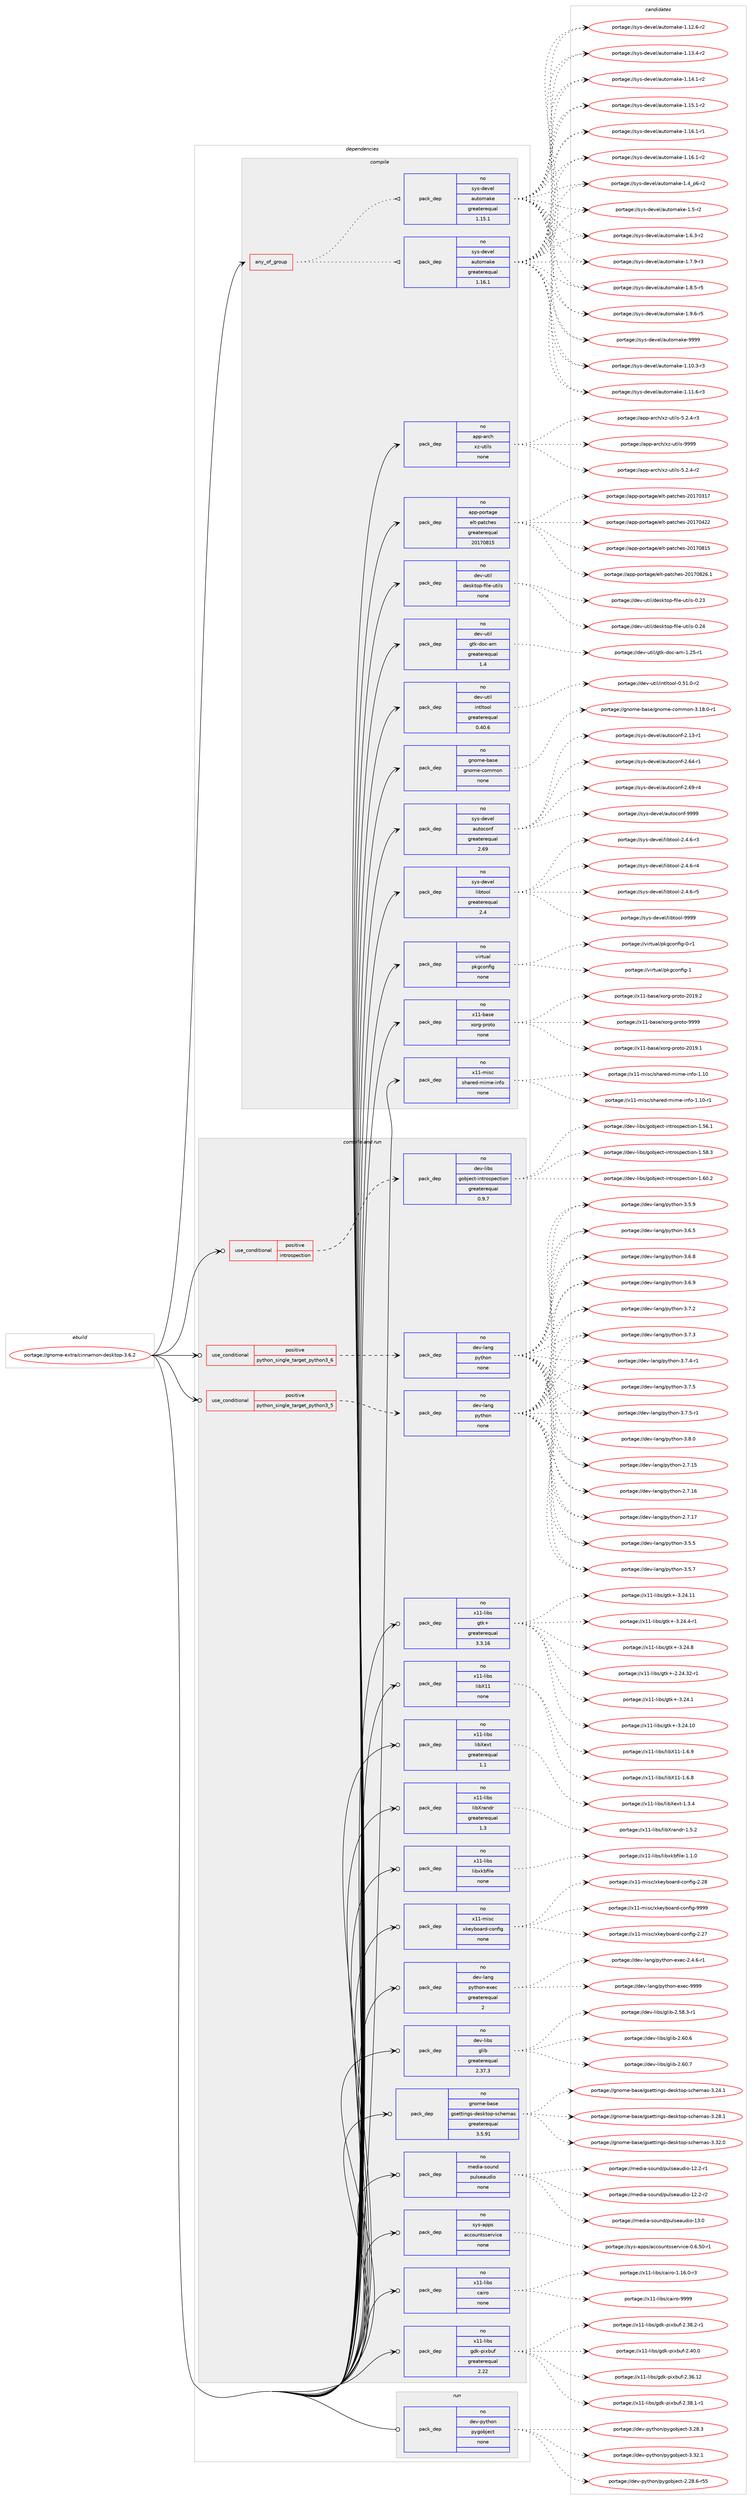 digraph prolog {

# *************
# Graph options
# *************

newrank=true;
concentrate=true;
compound=true;
graph [rankdir=LR,fontname=Helvetica,fontsize=10,ranksep=1.5];#, ranksep=2.5, nodesep=0.2];
edge  [arrowhead=vee];
node  [fontname=Helvetica,fontsize=10];

# **********
# The ebuild
# **********

subgraph cluster_leftcol {
color=gray;
rank=same;
label=<<i>ebuild</i>>;
id [label="portage://gnome-extra/cinnamon-desktop-3.6.2", color=red, width=4, href="../gnome-extra/cinnamon-desktop-3.6.2.svg"];
}

# ****************
# The dependencies
# ****************

subgraph cluster_midcol {
color=gray;
label=<<i>dependencies</i>>;
subgraph cluster_compile {
fillcolor="#eeeeee";
style=filled;
label=<<i>compile</i>>;
subgraph any4009 {
dependency280722 [label=<<TABLE BORDER="0" CELLBORDER="1" CELLSPACING="0" CELLPADDING="4"><TR><TD CELLPADDING="10">any_of_group</TD></TR></TABLE>>, shape=none, color=red];subgraph pack202200 {
dependency280723 [label=<<TABLE BORDER="0" CELLBORDER="1" CELLSPACING="0" CELLPADDING="4" WIDTH="220"><TR><TD ROWSPAN="6" CELLPADDING="30">pack_dep</TD></TR><TR><TD WIDTH="110">no</TD></TR><TR><TD>sys-devel</TD></TR><TR><TD>automake</TD></TR><TR><TD>greaterequal</TD></TR><TR><TD>1.16.1</TD></TR></TABLE>>, shape=none, color=blue];
}
dependency280722:e -> dependency280723:w [weight=20,style="dotted",arrowhead="oinv"];
subgraph pack202201 {
dependency280724 [label=<<TABLE BORDER="0" CELLBORDER="1" CELLSPACING="0" CELLPADDING="4" WIDTH="220"><TR><TD ROWSPAN="6" CELLPADDING="30">pack_dep</TD></TR><TR><TD WIDTH="110">no</TD></TR><TR><TD>sys-devel</TD></TR><TR><TD>automake</TD></TR><TR><TD>greaterequal</TD></TR><TR><TD>1.15.1</TD></TR></TABLE>>, shape=none, color=blue];
}
dependency280722:e -> dependency280724:w [weight=20,style="dotted",arrowhead="oinv"];
}
id:e -> dependency280722:w [weight=20,style="solid",arrowhead="vee"];
subgraph pack202202 {
dependency280725 [label=<<TABLE BORDER="0" CELLBORDER="1" CELLSPACING="0" CELLPADDING="4" WIDTH="220"><TR><TD ROWSPAN="6" CELLPADDING="30">pack_dep</TD></TR><TR><TD WIDTH="110">no</TD></TR><TR><TD>app-arch</TD></TR><TR><TD>xz-utils</TD></TR><TR><TD>none</TD></TR><TR><TD></TD></TR></TABLE>>, shape=none, color=blue];
}
id:e -> dependency280725:w [weight=20,style="solid",arrowhead="vee"];
subgraph pack202203 {
dependency280726 [label=<<TABLE BORDER="0" CELLBORDER="1" CELLSPACING="0" CELLPADDING="4" WIDTH="220"><TR><TD ROWSPAN="6" CELLPADDING="30">pack_dep</TD></TR><TR><TD WIDTH="110">no</TD></TR><TR><TD>app-portage</TD></TR><TR><TD>elt-patches</TD></TR><TR><TD>greaterequal</TD></TR><TR><TD>20170815</TD></TR></TABLE>>, shape=none, color=blue];
}
id:e -> dependency280726:w [weight=20,style="solid",arrowhead="vee"];
subgraph pack202204 {
dependency280727 [label=<<TABLE BORDER="0" CELLBORDER="1" CELLSPACING="0" CELLPADDING="4" WIDTH="220"><TR><TD ROWSPAN="6" CELLPADDING="30">pack_dep</TD></TR><TR><TD WIDTH="110">no</TD></TR><TR><TD>dev-util</TD></TR><TR><TD>desktop-file-utils</TD></TR><TR><TD>none</TD></TR><TR><TD></TD></TR></TABLE>>, shape=none, color=blue];
}
id:e -> dependency280727:w [weight=20,style="solid",arrowhead="vee"];
subgraph pack202205 {
dependency280728 [label=<<TABLE BORDER="0" CELLBORDER="1" CELLSPACING="0" CELLPADDING="4" WIDTH="220"><TR><TD ROWSPAN="6" CELLPADDING="30">pack_dep</TD></TR><TR><TD WIDTH="110">no</TD></TR><TR><TD>dev-util</TD></TR><TR><TD>gtk-doc-am</TD></TR><TR><TD>greaterequal</TD></TR><TR><TD>1.4</TD></TR></TABLE>>, shape=none, color=blue];
}
id:e -> dependency280728:w [weight=20,style="solid",arrowhead="vee"];
subgraph pack202206 {
dependency280729 [label=<<TABLE BORDER="0" CELLBORDER="1" CELLSPACING="0" CELLPADDING="4" WIDTH="220"><TR><TD ROWSPAN="6" CELLPADDING="30">pack_dep</TD></TR><TR><TD WIDTH="110">no</TD></TR><TR><TD>dev-util</TD></TR><TR><TD>intltool</TD></TR><TR><TD>greaterequal</TD></TR><TR><TD>0.40.6</TD></TR></TABLE>>, shape=none, color=blue];
}
id:e -> dependency280729:w [weight=20,style="solid",arrowhead="vee"];
subgraph pack202207 {
dependency280730 [label=<<TABLE BORDER="0" CELLBORDER="1" CELLSPACING="0" CELLPADDING="4" WIDTH="220"><TR><TD ROWSPAN="6" CELLPADDING="30">pack_dep</TD></TR><TR><TD WIDTH="110">no</TD></TR><TR><TD>gnome-base</TD></TR><TR><TD>gnome-common</TD></TR><TR><TD>none</TD></TR><TR><TD></TD></TR></TABLE>>, shape=none, color=blue];
}
id:e -> dependency280730:w [weight=20,style="solid",arrowhead="vee"];
subgraph pack202208 {
dependency280731 [label=<<TABLE BORDER="0" CELLBORDER="1" CELLSPACING="0" CELLPADDING="4" WIDTH="220"><TR><TD ROWSPAN="6" CELLPADDING="30">pack_dep</TD></TR><TR><TD WIDTH="110">no</TD></TR><TR><TD>sys-devel</TD></TR><TR><TD>autoconf</TD></TR><TR><TD>greaterequal</TD></TR><TR><TD>2.69</TD></TR></TABLE>>, shape=none, color=blue];
}
id:e -> dependency280731:w [weight=20,style="solid",arrowhead="vee"];
subgraph pack202209 {
dependency280732 [label=<<TABLE BORDER="0" CELLBORDER="1" CELLSPACING="0" CELLPADDING="4" WIDTH="220"><TR><TD ROWSPAN="6" CELLPADDING="30">pack_dep</TD></TR><TR><TD WIDTH="110">no</TD></TR><TR><TD>sys-devel</TD></TR><TR><TD>libtool</TD></TR><TR><TD>greaterequal</TD></TR><TR><TD>2.4</TD></TR></TABLE>>, shape=none, color=blue];
}
id:e -> dependency280732:w [weight=20,style="solid",arrowhead="vee"];
subgraph pack202210 {
dependency280733 [label=<<TABLE BORDER="0" CELLBORDER="1" CELLSPACING="0" CELLPADDING="4" WIDTH="220"><TR><TD ROWSPAN="6" CELLPADDING="30">pack_dep</TD></TR><TR><TD WIDTH="110">no</TD></TR><TR><TD>virtual</TD></TR><TR><TD>pkgconfig</TD></TR><TR><TD>none</TD></TR><TR><TD></TD></TR></TABLE>>, shape=none, color=blue];
}
id:e -> dependency280733:w [weight=20,style="solid",arrowhead="vee"];
subgraph pack202211 {
dependency280734 [label=<<TABLE BORDER="0" CELLBORDER="1" CELLSPACING="0" CELLPADDING="4" WIDTH="220"><TR><TD ROWSPAN="6" CELLPADDING="30">pack_dep</TD></TR><TR><TD WIDTH="110">no</TD></TR><TR><TD>x11-base</TD></TR><TR><TD>xorg-proto</TD></TR><TR><TD>none</TD></TR><TR><TD></TD></TR></TABLE>>, shape=none, color=blue];
}
id:e -> dependency280734:w [weight=20,style="solid",arrowhead="vee"];
subgraph pack202212 {
dependency280735 [label=<<TABLE BORDER="0" CELLBORDER="1" CELLSPACING="0" CELLPADDING="4" WIDTH="220"><TR><TD ROWSPAN="6" CELLPADDING="30">pack_dep</TD></TR><TR><TD WIDTH="110">no</TD></TR><TR><TD>x11-misc</TD></TR><TR><TD>shared-mime-info</TD></TR><TR><TD>none</TD></TR><TR><TD></TD></TR></TABLE>>, shape=none, color=blue];
}
id:e -> dependency280735:w [weight=20,style="solid",arrowhead="vee"];
}
subgraph cluster_compileandrun {
fillcolor="#eeeeee";
style=filled;
label=<<i>compile and run</i>>;
subgraph cond74419 {
dependency280736 [label=<<TABLE BORDER="0" CELLBORDER="1" CELLSPACING="0" CELLPADDING="4"><TR><TD ROWSPAN="3" CELLPADDING="10">use_conditional</TD></TR><TR><TD>positive</TD></TR><TR><TD>introspection</TD></TR></TABLE>>, shape=none, color=red];
subgraph pack202213 {
dependency280737 [label=<<TABLE BORDER="0" CELLBORDER="1" CELLSPACING="0" CELLPADDING="4" WIDTH="220"><TR><TD ROWSPAN="6" CELLPADDING="30">pack_dep</TD></TR><TR><TD WIDTH="110">no</TD></TR><TR><TD>dev-libs</TD></TR><TR><TD>gobject-introspection</TD></TR><TR><TD>greaterequal</TD></TR><TR><TD>0.9.7</TD></TR></TABLE>>, shape=none, color=blue];
}
dependency280736:e -> dependency280737:w [weight=20,style="dashed",arrowhead="vee"];
}
id:e -> dependency280736:w [weight=20,style="solid",arrowhead="odotvee"];
subgraph cond74420 {
dependency280738 [label=<<TABLE BORDER="0" CELLBORDER="1" CELLSPACING="0" CELLPADDING="4"><TR><TD ROWSPAN="3" CELLPADDING="10">use_conditional</TD></TR><TR><TD>positive</TD></TR><TR><TD>python_single_target_python3_5</TD></TR></TABLE>>, shape=none, color=red];
subgraph pack202214 {
dependency280739 [label=<<TABLE BORDER="0" CELLBORDER="1" CELLSPACING="0" CELLPADDING="4" WIDTH="220"><TR><TD ROWSPAN="6" CELLPADDING="30">pack_dep</TD></TR><TR><TD WIDTH="110">no</TD></TR><TR><TD>dev-lang</TD></TR><TR><TD>python</TD></TR><TR><TD>none</TD></TR><TR><TD></TD></TR></TABLE>>, shape=none, color=blue];
}
dependency280738:e -> dependency280739:w [weight=20,style="dashed",arrowhead="vee"];
}
id:e -> dependency280738:w [weight=20,style="solid",arrowhead="odotvee"];
subgraph cond74421 {
dependency280740 [label=<<TABLE BORDER="0" CELLBORDER="1" CELLSPACING="0" CELLPADDING="4"><TR><TD ROWSPAN="3" CELLPADDING="10">use_conditional</TD></TR><TR><TD>positive</TD></TR><TR><TD>python_single_target_python3_6</TD></TR></TABLE>>, shape=none, color=red];
subgraph pack202215 {
dependency280741 [label=<<TABLE BORDER="0" CELLBORDER="1" CELLSPACING="0" CELLPADDING="4" WIDTH="220"><TR><TD ROWSPAN="6" CELLPADDING="30">pack_dep</TD></TR><TR><TD WIDTH="110">no</TD></TR><TR><TD>dev-lang</TD></TR><TR><TD>python</TD></TR><TR><TD>none</TD></TR><TR><TD></TD></TR></TABLE>>, shape=none, color=blue];
}
dependency280740:e -> dependency280741:w [weight=20,style="dashed",arrowhead="vee"];
}
id:e -> dependency280740:w [weight=20,style="solid",arrowhead="odotvee"];
subgraph pack202216 {
dependency280742 [label=<<TABLE BORDER="0" CELLBORDER="1" CELLSPACING="0" CELLPADDING="4" WIDTH="220"><TR><TD ROWSPAN="6" CELLPADDING="30">pack_dep</TD></TR><TR><TD WIDTH="110">no</TD></TR><TR><TD>dev-lang</TD></TR><TR><TD>python-exec</TD></TR><TR><TD>greaterequal</TD></TR><TR><TD>2</TD></TR></TABLE>>, shape=none, color=blue];
}
id:e -> dependency280742:w [weight=20,style="solid",arrowhead="odotvee"];
subgraph pack202217 {
dependency280743 [label=<<TABLE BORDER="0" CELLBORDER="1" CELLSPACING="0" CELLPADDING="4" WIDTH="220"><TR><TD ROWSPAN="6" CELLPADDING="30">pack_dep</TD></TR><TR><TD WIDTH="110">no</TD></TR><TR><TD>dev-libs</TD></TR><TR><TD>glib</TD></TR><TR><TD>greaterequal</TD></TR><TR><TD>2.37.3</TD></TR></TABLE>>, shape=none, color=blue];
}
id:e -> dependency280743:w [weight=20,style="solid",arrowhead="odotvee"];
subgraph pack202218 {
dependency280744 [label=<<TABLE BORDER="0" CELLBORDER="1" CELLSPACING="0" CELLPADDING="4" WIDTH="220"><TR><TD ROWSPAN="6" CELLPADDING="30">pack_dep</TD></TR><TR><TD WIDTH="110">no</TD></TR><TR><TD>gnome-base</TD></TR><TR><TD>gsettings-desktop-schemas</TD></TR><TR><TD>greaterequal</TD></TR><TR><TD>3.5.91</TD></TR></TABLE>>, shape=none, color=blue];
}
id:e -> dependency280744:w [weight=20,style="solid",arrowhead="odotvee"];
subgraph pack202219 {
dependency280745 [label=<<TABLE BORDER="0" CELLBORDER="1" CELLSPACING="0" CELLPADDING="4" WIDTH="220"><TR><TD ROWSPAN="6" CELLPADDING="30">pack_dep</TD></TR><TR><TD WIDTH="110">no</TD></TR><TR><TD>media-sound</TD></TR><TR><TD>pulseaudio</TD></TR><TR><TD>none</TD></TR><TR><TD></TD></TR></TABLE>>, shape=none, color=blue];
}
id:e -> dependency280745:w [weight=20,style="solid",arrowhead="odotvee"];
subgraph pack202220 {
dependency280746 [label=<<TABLE BORDER="0" CELLBORDER="1" CELLSPACING="0" CELLPADDING="4" WIDTH="220"><TR><TD ROWSPAN="6" CELLPADDING="30">pack_dep</TD></TR><TR><TD WIDTH="110">no</TD></TR><TR><TD>sys-apps</TD></TR><TR><TD>accountsservice</TD></TR><TR><TD>none</TD></TR><TR><TD></TD></TR></TABLE>>, shape=none, color=blue];
}
id:e -> dependency280746:w [weight=20,style="solid",arrowhead="odotvee"];
subgraph pack202221 {
dependency280747 [label=<<TABLE BORDER="0" CELLBORDER="1" CELLSPACING="0" CELLPADDING="4" WIDTH="220"><TR><TD ROWSPAN="6" CELLPADDING="30">pack_dep</TD></TR><TR><TD WIDTH="110">no</TD></TR><TR><TD>x11-libs</TD></TR><TR><TD>cairo</TD></TR><TR><TD>none</TD></TR><TR><TD></TD></TR></TABLE>>, shape=none, color=blue];
}
id:e -> dependency280747:w [weight=20,style="solid",arrowhead="odotvee"];
subgraph pack202222 {
dependency280748 [label=<<TABLE BORDER="0" CELLBORDER="1" CELLSPACING="0" CELLPADDING="4" WIDTH="220"><TR><TD ROWSPAN="6" CELLPADDING="30">pack_dep</TD></TR><TR><TD WIDTH="110">no</TD></TR><TR><TD>x11-libs</TD></TR><TR><TD>gdk-pixbuf</TD></TR><TR><TD>greaterequal</TD></TR><TR><TD>2.22</TD></TR></TABLE>>, shape=none, color=blue];
}
id:e -> dependency280748:w [weight=20,style="solid",arrowhead="odotvee"];
subgraph pack202223 {
dependency280749 [label=<<TABLE BORDER="0" CELLBORDER="1" CELLSPACING="0" CELLPADDING="4" WIDTH="220"><TR><TD ROWSPAN="6" CELLPADDING="30">pack_dep</TD></TR><TR><TD WIDTH="110">no</TD></TR><TR><TD>x11-libs</TD></TR><TR><TD>gtk+</TD></TR><TR><TD>greaterequal</TD></TR><TR><TD>3.3.16</TD></TR></TABLE>>, shape=none, color=blue];
}
id:e -> dependency280749:w [weight=20,style="solid",arrowhead="odotvee"];
subgraph pack202224 {
dependency280750 [label=<<TABLE BORDER="0" CELLBORDER="1" CELLSPACING="0" CELLPADDING="4" WIDTH="220"><TR><TD ROWSPAN="6" CELLPADDING="30">pack_dep</TD></TR><TR><TD WIDTH="110">no</TD></TR><TR><TD>x11-libs</TD></TR><TR><TD>libX11</TD></TR><TR><TD>none</TD></TR><TR><TD></TD></TR></TABLE>>, shape=none, color=blue];
}
id:e -> dependency280750:w [weight=20,style="solid",arrowhead="odotvee"];
subgraph pack202225 {
dependency280751 [label=<<TABLE BORDER="0" CELLBORDER="1" CELLSPACING="0" CELLPADDING="4" WIDTH="220"><TR><TD ROWSPAN="6" CELLPADDING="30">pack_dep</TD></TR><TR><TD WIDTH="110">no</TD></TR><TR><TD>x11-libs</TD></TR><TR><TD>libXext</TD></TR><TR><TD>greaterequal</TD></TR><TR><TD>1.1</TD></TR></TABLE>>, shape=none, color=blue];
}
id:e -> dependency280751:w [weight=20,style="solid",arrowhead="odotvee"];
subgraph pack202226 {
dependency280752 [label=<<TABLE BORDER="0" CELLBORDER="1" CELLSPACING="0" CELLPADDING="4" WIDTH="220"><TR><TD ROWSPAN="6" CELLPADDING="30">pack_dep</TD></TR><TR><TD WIDTH="110">no</TD></TR><TR><TD>x11-libs</TD></TR><TR><TD>libXrandr</TD></TR><TR><TD>greaterequal</TD></TR><TR><TD>1.3</TD></TR></TABLE>>, shape=none, color=blue];
}
id:e -> dependency280752:w [weight=20,style="solid",arrowhead="odotvee"];
subgraph pack202227 {
dependency280753 [label=<<TABLE BORDER="0" CELLBORDER="1" CELLSPACING="0" CELLPADDING="4" WIDTH="220"><TR><TD ROWSPAN="6" CELLPADDING="30">pack_dep</TD></TR><TR><TD WIDTH="110">no</TD></TR><TR><TD>x11-libs</TD></TR><TR><TD>libxkbfile</TD></TR><TR><TD>none</TD></TR><TR><TD></TD></TR></TABLE>>, shape=none, color=blue];
}
id:e -> dependency280753:w [weight=20,style="solid",arrowhead="odotvee"];
subgraph pack202228 {
dependency280754 [label=<<TABLE BORDER="0" CELLBORDER="1" CELLSPACING="0" CELLPADDING="4" WIDTH="220"><TR><TD ROWSPAN="6" CELLPADDING="30">pack_dep</TD></TR><TR><TD WIDTH="110">no</TD></TR><TR><TD>x11-misc</TD></TR><TR><TD>xkeyboard-config</TD></TR><TR><TD>none</TD></TR><TR><TD></TD></TR></TABLE>>, shape=none, color=blue];
}
id:e -> dependency280754:w [weight=20,style="solid",arrowhead="odotvee"];
}
subgraph cluster_run {
fillcolor="#eeeeee";
style=filled;
label=<<i>run</i>>;
subgraph pack202229 {
dependency280755 [label=<<TABLE BORDER="0" CELLBORDER="1" CELLSPACING="0" CELLPADDING="4" WIDTH="220"><TR><TD ROWSPAN="6" CELLPADDING="30">pack_dep</TD></TR><TR><TD WIDTH="110">no</TD></TR><TR><TD>dev-python</TD></TR><TR><TD>pygobject</TD></TR><TR><TD>none</TD></TR><TR><TD></TD></TR></TABLE>>, shape=none, color=blue];
}
id:e -> dependency280755:w [weight=20,style="solid",arrowhead="odot"];
}
}

# **************
# The candidates
# **************

subgraph cluster_choices {
rank=same;
color=gray;
label=<<i>candidates</i>>;

subgraph choice202200 {
color=black;
nodesep=1;
choiceportage11512111545100101118101108479711711611110997107101454946494846514511451 [label="portage://sys-devel/automake-1.10.3-r3", color=red, width=4,href="../sys-devel/automake-1.10.3-r3.svg"];
choiceportage11512111545100101118101108479711711611110997107101454946494946544511451 [label="portage://sys-devel/automake-1.11.6-r3", color=red, width=4,href="../sys-devel/automake-1.11.6-r3.svg"];
choiceportage11512111545100101118101108479711711611110997107101454946495046544511450 [label="portage://sys-devel/automake-1.12.6-r2", color=red, width=4,href="../sys-devel/automake-1.12.6-r2.svg"];
choiceportage11512111545100101118101108479711711611110997107101454946495146524511450 [label="portage://sys-devel/automake-1.13.4-r2", color=red, width=4,href="../sys-devel/automake-1.13.4-r2.svg"];
choiceportage11512111545100101118101108479711711611110997107101454946495246494511450 [label="portage://sys-devel/automake-1.14.1-r2", color=red, width=4,href="../sys-devel/automake-1.14.1-r2.svg"];
choiceportage11512111545100101118101108479711711611110997107101454946495346494511450 [label="portage://sys-devel/automake-1.15.1-r2", color=red, width=4,href="../sys-devel/automake-1.15.1-r2.svg"];
choiceportage11512111545100101118101108479711711611110997107101454946495446494511449 [label="portage://sys-devel/automake-1.16.1-r1", color=red, width=4,href="../sys-devel/automake-1.16.1-r1.svg"];
choiceportage11512111545100101118101108479711711611110997107101454946495446494511450 [label="portage://sys-devel/automake-1.16.1-r2", color=red, width=4,href="../sys-devel/automake-1.16.1-r2.svg"];
choiceportage115121115451001011181011084797117116111109971071014549465295112544511450 [label="portage://sys-devel/automake-1.4_p6-r2", color=red, width=4,href="../sys-devel/automake-1.4_p6-r2.svg"];
choiceportage11512111545100101118101108479711711611110997107101454946534511450 [label="portage://sys-devel/automake-1.5-r2", color=red, width=4,href="../sys-devel/automake-1.5-r2.svg"];
choiceportage115121115451001011181011084797117116111109971071014549465446514511450 [label="portage://sys-devel/automake-1.6.3-r2", color=red, width=4,href="../sys-devel/automake-1.6.3-r2.svg"];
choiceportage115121115451001011181011084797117116111109971071014549465546574511451 [label="portage://sys-devel/automake-1.7.9-r3", color=red, width=4,href="../sys-devel/automake-1.7.9-r3.svg"];
choiceportage115121115451001011181011084797117116111109971071014549465646534511453 [label="portage://sys-devel/automake-1.8.5-r5", color=red, width=4,href="../sys-devel/automake-1.8.5-r5.svg"];
choiceportage115121115451001011181011084797117116111109971071014549465746544511453 [label="portage://sys-devel/automake-1.9.6-r5", color=red, width=4,href="../sys-devel/automake-1.9.6-r5.svg"];
choiceportage115121115451001011181011084797117116111109971071014557575757 [label="portage://sys-devel/automake-9999", color=red, width=4,href="../sys-devel/automake-9999.svg"];
dependency280723:e -> choiceportage11512111545100101118101108479711711611110997107101454946494846514511451:w [style=dotted,weight="100"];
dependency280723:e -> choiceportage11512111545100101118101108479711711611110997107101454946494946544511451:w [style=dotted,weight="100"];
dependency280723:e -> choiceportage11512111545100101118101108479711711611110997107101454946495046544511450:w [style=dotted,weight="100"];
dependency280723:e -> choiceportage11512111545100101118101108479711711611110997107101454946495146524511450:w [style=dotted,weight="100"];
dependency280723:e -> choiceportage11512111545100101118101108479711711611110997107101454946495246494511450:w [style=dotted,weight="100"];
dependency280723:e -> choiceportage11512111545100101118101108479711711611110997107101454946495346494511450:w [style=dotted,weight="100"];
dependency280723:e -> choiceportage11512111545100101118101108479711711611110997107101454946495446494511449:w [style=dotted,weight="100"];
dependency280723:e -> choiceportage11512111545100101118101108479711711611110997107101454946495446494511450:w [style=dotted,weight="100"];
dependency280723:e -> choiceportage115121115451001011181011084797117116111109971071014549465295112544511450:w [style=dotted,weight="100"];
dependency280723:e -> choiceportage11512111545100101118101108479711711611110997107101454946534511450:w [style=dotted,weight="100"];
dependency280723:e -> choiceportage115121115451001011181011084797117116111109971071014549465446514511450:w [style=dotted,weight="100"];
dependency280723:e -> choiceportage115121115451001011181011084797117116111109971071014549465546574511451:w [style=dotted,weight="100"];
dependency280723:e -> choiceportage115121115451001011181011084797117116111109971071014549465646534511453:w [style=dotted,weight="100"];
dependency280723:e -> choiceportage115121115451001011181011084797117116111109971071014549465746544511453:w [style=dotted,weight="100"];
dependency280723:e -> choiceportage115121115451001011181011084797117116111109971071014557575757:w [style=dotted,weight="100"];
}
subgraph choice202201 {
color=black;
nodesep=1;
choiceportage11512111545100101118101108479711711611110997107101454946494846514511451 [label="portage://sys-devel/automake-1.10.3-r3", color=red, width=4,href="../sys-devel/automake-1.10.3-r3.svg"];
choiceportage11512111545100101118101108479711711611110997107101454946494946544511451 [label="portage://sys-devel/automake-1.11.6-r3", color=red, width=4,href="../sys-devel/automake-1.11.6-r3.svg"];
choiceportage11512111545100101118101108479711711611110997107101454946495046544511450 [label="portage://sys-devel/automake-1.12.6-r2", color=red, width=4,href="../sys-devel/automake-1.12.6-r2.svg"];
choiceportage11512111545100101118101108479711711611110997107101454946495146524511450 [label="portage://sys-devel/automake-1.13.4-r2", color=red, width=4,href="../sys-devel/automake-1.13.4-r2.svg"];
choiceportage11512111545100101118101108479711711611110997107101454946495246494511450 [label="portage://sys-devel/automake-1.14.1-r2", color=red, width=4,href="../sys-devel/automake-1.14.1-r2.svg"];
choiceportage11512111545100101118101108479711711611110997107101454946495346494511450 [label="portage://sys-devel/automake-1.15.1-r2", color=red, width=4,href="../sys-devel/automake-1.15.1-r2.svg"];
choiceportage11512111545100101118101108479711711611110997107101454946495446494511449 [label="portage://sys-devel/automake-1.16.1-r1", color=red, width=4,href="../sys-devel/automake-1.16.1-r1.svg"];
choiceportage11512111545100101118101108479711711611110997107101454946495446494511450 [label="portage://sys-devel/automake-1.16.1-r2", color=red, width=4,href="../sys-devel/automake-1.16.1-r2.svg"];
choiceportage115121115451001011181011084797117116111109971071014549465295112544511450 [label="portage://sys-devel/automake-1.4_p6-r2", color=red, width=4,href="../sys-devel/automake-1.4_p6-r2.svg"];
choiceportage11512111545100101118101108479711711611110997107101454946534511450 [label="portage://sys-devel/automake-1.5-r2", color=red, width=4,href="../sys-devel/automake-1.5-r2.svg"];
choiceportage115121115451001011181011084797117116111109971071014549465446514511450 [label="portage://sys-devel/automake-1.6.3-r2", color=red, width=4,href="../sys-devel/automake-1.6.3-r2.svg"];
choiceportage115121115451001011181011084797117116111109971071014549465546574511451 [label="portage://sys-devel/automake-1.7.9-r3", color=red, width=4,href="../sys-devel/automake-1.7.9-r3.svg"];
choiceportage115121115451001011181011084797117116111109971071014549465646534511453 [label="portage://sys-devel/automake-1.8.5-r5", color=red, width=4,href="../sys-devel/automake-1.8.5-r5.svg"];
choiceportage115121115451001011181011084797117116111109971071014549465746544511453 [label="portage://sys-devel/automake-1.9.6-r5", color=red, width=4,href="../sys-devel/automake-1.9.6-r5.svg"];
choiceportage115121115451001011181011084797117116111109971071014557575757 [label="portage://sys-devel/automake-9999", color=red, width=4,href="../sys-devel/automake-9999.svg"];
dependency280724:e -> choiceportage11512111545100101118101108479711711611110997107101454946494846514511451:w [style=dotted,weight="100"];
dependency280724:e -> choiceportage11512111545100101118101108479711711611110997107101454946494946544511451:w [style=dotted,weight="100"];
dependency280724:e -> choiceportage11512111545100101118101108479711711611110997107101454946495046544511450:w [style=dotted,weight="100"];
dependency280724:e -> choiceportage11512111545100101118101108479711711611110997107101454946495146524511450:w [style=dotted,weight="100"];
dependency280724:e -> choiceportage11512111545100101118101108479711711611110997107101454946495246494511450:w [style=dotted,weight="100"];
dependency280724:e -> choiceportage11512111545100101118101108479711711611110997107101454946495346494511450:w [style=dotted,weight="100"];
dependency280724:e -> choiceportage11512111545100101118101108479711711611110997107101454946495446494511449:w [style=dotted,weight="100"];
dependency280724:e -> choiceportage11512111545100101118101108479711711611110997107101454946495446494511450:w [style=dotted,weight="100"];
dependency280724:e -> choiceportage115121115451001011181011084797117116111109971071014549465295112544511450:w [style=dotted,weight="100"];
dependency280724:e -> choiceportage11512111545100101118101108479711711611110997107101454946534511450:w [style=dotted,weight="100"];
dependency280724:e -> choiceportage115121115451001011181011084797117116111109971071014549465446514511450:w [style=dotted,weight="100"];
dependency280724:e -> choiceportage115121115451001011181011084797117116111109971071014549465546574511451:w [style=dotted,weight="100"];
dependency280724:e -> choiceportage115121115451001011181011084797117116111109971071014549465646534511453:w [style=dotted,weight="100"];
dependency280724:e -> choiceportage115121115451001011181011084797117116111109971071014549465746544511453:w [style=dotted,weight="100"];
dependency280724:e -> choiceportage115121115451001011181011084797117116111109971071014557575757:w [style=dotted,weight="100"];
}
subgraph choice202202 {
color=black;
nodesep=1;
choiceportage9711211245971149910447120122451171161051081154553465046524511450 [label="portage://app-arch/xz-utils-5.2.4-r2", color=red, width=4,href="../app-arch/xz-utils-5.2.4-r2.svg"];
choiceportage9711211245971149910447120122451171161051081154553465046524511451 [label="portage://app-arch/xz-utils-5.2.4-r3", color=red, width=4,href="../app-arch/xz-utils-5.2.4-r3.svg"];
choiceportage9711211245971149910447120122451171161051081154557575757 [label="portage://app-arch/xz-utils-9999", color=red, width=4,href="../app-arch/xz-utils-9999.svg"];
dependency280725:e -> choiceportage9711211245971149910447120122451171161051081154553465046524511450:w [style=dotted,weight="100"];
dependency280725:e -> choiceportage9711211245971149910447120122451171161051081154553465046524511451:w [style=dotted,weight="100"];
dependency280725:e -> choiceportage9711211245971149910447120122451171161051081154557575757:w [style=dotted,weight="100"];
}
subgraph choice202203 {
color=black;
nodesep=1;
choiceportage97112112451121111141169710310147101108116451129711699104101115455048495548514955 [label="portage://app-portage/elt-patches-20170317", color=red, width=4,href="../app-portage/elt-patches-20170317.svg"];
choiceportage97112112451121111141169710310147101108116451129711699104101115455048495548525050 [label="portage://app-portage/elt-patches-20170422", color=red, width=4,href="../app-portage/elt-patches-20170422.svg"];
choiceportage97112112451121111141169710310147101108116451129711699104101115455048495548564953 [label="portage://app-portage/elt-patches-20170815", color=red, width=4,href="../app-portage/elt-patches-20170815.svg"];
choiceportage971121124511211111411697103101471011081164511297116991041011154550484955485650544649 [label="portage://app-portage/elt-patches-20170826.1", color=red, width=4,href="../app-portage/elt-patches-20170826.1.svg"];
dependency280726:e -> choiceportage97112112451121111141169710310147101108116451129711699104101115455048495548514955:w [style=dotted,weight="100"];
dependency280726:e -> choiceportage97112112451121111141169710310147101108116451129711699104101115455048495548525050:w [style=dotted,weight="100"];
dependency280726:e -> choiceportage97112112451121111141169710310147101108116451129711699104101115455048495548564953:w [style=dotted,weight="100"];
dependency280726:e -> choiceportage971121124511211111411697103101471011081164511297116991041011154550484955485650544649:w [style=dotted,weight="100"];
}
subgraph choice202204 {
color=black;
nodesep=1;
choiceportage100101118451171161051084710010111510711611111245102105108101451171161051081154548465051 [label="portage://dev-util/desktop-file-utils-0.23", color=red, width=4,href="../dev-util/desktop-file-utils-0.23.svg"];
choiceportage100101118451171161051084710010111510711611111245102105108101451171161051081154548465052 [label="portage://dev-util/desktop-file-utils-0.24", color=red, width=4,href="../dev-util/desktop-file-utils-0.24.svg"];
dependency280727:e -> choiceportage100101118451171161051084710010111510711611111245102105108101451171161051081154548465051:w [style=dotted,weight="100"];
dependency280727:e -> choiceportage100101118451171161051084710010111510711611111245102105108101451171161051081154548465052:w [style=dotted,weight="100"];
}
subgraph choice202205 {
color=black;
nodesep=1;
choiceportage10010111845117116105108471031161074510011199459710945494650534511449 [label="portage://dev-util/gtk-doc-am-1.25-r1", color=red, width=4,href="../dev-util/gtk-doc-am-1.25-r1.svg"];
dependency280728:e -> choiceportage10010111845117116105108471031161074510011199459710945494650534511449:w [style=dotted,weight="100"];
}
subgraph choice202206 {
color=black;
nodesep=1;
choiceportage1001011184511711610510847105110116108116111111108454846534946484511450 [label="portage://dev-util/intltool-0.51.0-r2", color=red, width=4,href="../dev-util/intltool-0.51.0-r2.svg"];
dependency280729:e -> choiceportage1001011184511711610510847105110116108116111111108454846534946484511450:w [style=dotted,weight="100"];
}
subgraph choice202207 {
color=black;
nodesep=1;
choiceportage103110111109101459897115101471031101111091014599111109109111110455146495646484511449 [label="portage://gnome-base/gnome-common-3.18.0-r1", color=red, width=4,href="../gnome-base/gnome-common-3.18.0-r1.svg"];
dependency280730:e -> choiceportage103110111109101459897115101471031101111091014599111109109111110455146495646484511449:w [style=dotted,weight="100"];
}
subgraph choice202208 {
color=black;
nodesep=1;
choiceportage1151211154510010111810110847971171161119911111010245504649514511449 [label="portage://sys-devel/autoconf-2.13-r1", color=red, width=4,href="../sys-devel/autoconf-2.13-r1.svg"];
choiceportage1151211154510010111810110847971171161119911111010245504654524511449 [label="portage://sys-devel/autoconf-2.64-r1", color=red, width=4,href="../sys-devel/autoconf-2.64-r1.svg"];
choiceportage1151211154510010111810110847971171161119911111010245504654574511452 [label="portage://sys-devel/autoconf-2.69-r4", color=red, width=4,href="../sys-devel/autoconf-2.69-r4.svg"];
choiceportage115121115451001011181011084797117116111991111101024557575757 [label="portage://sys-devel/autoconf-9999", color=red, width=4,href="../sys-devel/autoconf-9999.svg"];
dependency280731:e -> choiceportage1151211154510010111810110847971171161119911111010245504649514511449:w [style=dotted,weight="100"];
dependency280731:e -> choiceportage1151211154510010111810110847971171161119911111010245504654524511449:w [style=dotted,weight="100"];
dependency280731:e -> choiceportage1151211154510010111810110847971171161119911111010245504654574511452:w [style=dotted,weight="100"];
dependency280731:e -> choiceportage115121115451001011181011084797117116111991111101024557575757:w [style=dotted,weight="100"];
}
subgraph choice202209 {
color=black;
nodesep=1;
choiceportage1151211154510010111810110847108105981161111111084550465246544511451 [label="portage://sys-devel/libtool-2.4.6-r3", color=red, width=4,href="../sys-devel/libtool-2.4.6-r3.svg"];
choiceportage1151211154510010111810110847108105981161111111084550465246544511452 [label="portage://sys-devel/libtool-2.4.6-r4", color=red, width=4,href="../sys-devel/libtool-2.4.6-r4.svg"];
choiceportage1151211154510010111810110847108105981161111111084550465246544511453 [label="portage://sys-devel/libtool-2.4.6-r5", color=red, width=4,href="../sys-devel/libtool-2.4.6-r5.svg"];
choiceportage1151211154510010111810110847108105981161111111084557575757 [label="portage://sys-devel/libtool-9999", color=red, width=4,href="../sys-devel/libtool-9999.svg"];
dependency280732:e -> choiceportage1151211154510010111810110847108105981161111111084550465246544511451:w [style=dotted,weight="100"];
dependency280732:e -> choiceportage1151211154510010111810110847108105981161111111084550465246544511452:w [style=dotted,weight="100"];
dependency280732:e -> choiceportage1151211154510010111810110847108105981161111111084550465246544511453:w [style=dotted,weight="100"];
dependency280732:e -> choiceportage1151211154510010111810110847108105981161111111084557575757:w [style=dotted,weight="100"];
}
subgraph choice202210 {
color=black;
nodesep=1;
choiceportage11810511411611797108471121071039911111010210510345484511449 [label="portage://virtual/pkgconfig-0-r1", color=red, width=4,href="../virtual/pkgconfig-0-r1.svg"];
choiceportage1181051141161179710847112107103991111101021051034549 [label="portage://virtual/pkgconfig-1", color=red, width=4,href="../virtual/pkgconfig-1.svg"];
dependency280733:e -> choiceportage11810511411611797108471121071039911111010210510345484511449:w [style=dotted,weight="100"];
dependency280733:e -> choiceportage1181051141161179710847112107103991111101021051034549:w [style=dotted,weight="100"];
}
subgraph choice202211 {
color=black;
nodesep=1;
choiceportage1204949459897115101471201111141034511211411111611145504849574649 [label="portage://x11-base/xorg-proto-2019.1", color=red, width=4,href="../x11-base/xorg-proto-2019.1.svg"];
choiceportage1204949459897115101471201111141034511211411111611145504849574650 [label="portage://x11-base/xorg-proto-2019.2", color=red, width=4,href="../x11-base/xorg-proto-2019.2.svg"];
choiceportage120494945989711510147120111114103451121141111161114557575757 [label="portage://x11-base/xorg-proto-9999", color=red, width=4,href="../x11-base/xorg-proto-9999.svg"];
dependency280734:e -> choiceportage1204949459897115101471201111141034511211411111611145504849574649:w [style=dotted,weight="100"];
dependency280734:e -> choiceportage1204949459897115101471201111141034511211411111611145504849574650:w [style=dotted,weight="100"];
dependency280734:e -> choiceportage120494945989711510147120111114103451121141111161114557575757:w [style=dotted,weight="100"];
}
subgraph choice202212 {
color=black;
nodesep=1;
choiceportage12049494510910511599471151049711410110045109105109101451051101021114549464948 [label="portage://x11-misc/shared-mime-info-1.10", color=red, width=4,href="../x11-misc/shared-mime-info-1.10.svg"];
choiceportage120494945109105115994711510497114101100451091051091014510511010211145494649484511449 [label="portage://x11-misc/shared-mime-info-1.10-r1", color=red, width=4,href="../x11-misc/shared-mime-info-1.10-r1.svg"];
dependency280735:e -> choiceportage12049494510910511599471151049711410110045109105109101451051101021114549464948:w [style=dotted,weight="100"];
dependency280735:e -> choiceportage120494945109105115994711510497114101100451091051091014510511010211145494649484511449:w [style=dotted,weight="100"];
}
subgraph choice202213 {
color=black;
nodesep=1;
choiceportage1001011184510810598115471031119810610199116451051101161141111151121019911610511111045494653544649 [label="portage://dev-libs/gobject-introspection-1.56.1", color=red, width=4,href="../dev-libs/gobject-introspection-1.56.1.svg"];
choiceportage1001011184510810598115471031119810610199116451051101161141111151121019911610511111045494653564651 [label="portage://dev-libs/gobject-introspection-1.58.3", color=red, width=4,href="../dev-libs/gobject-introspection-1.58.3.svg"];
choiceportage1001011184510810598115471031119810610199116451051101161141111151121019911610511111045494654484650 [label="portage://dev-libs/gobject-introspection-1.60.2", color=red, width=4,href="../dev-libs/gobject-introspection-1.60.2.svg"];
dependency280737:e -> choiceportage1001011184510810598115471031119810610199116451051101161141111151121019911610511111045494653544649:w [style=dotted,weight="100"];
dependency280737:e -> choiceportage1001011184510810598115471031119810610199116451051101161141111151121019911610511111045494653564651:w [style=dotted,weight="100"];
dependency280737:e -> choiceportage1001011184510810598115471031119810610199116451051101161141111151121019911610511111045494654484650:w [style=dotted,weight="100"];
}
subgraph choice202214 {
color=black;
nodesep=1;
choiceportage10010111845108971101034711212111610411111045504655464953 [label="portage://dev-lang/python-2.7.15", color=red, width=4,href="../dev-lang/python-2.7.15.svg"];
choiceportage10010111845108971101034711212111610411111045504655464954 [label="portage://dev-lang/python-2.7.16", color=red, width=4,href="../dev-lang/python-2.7.16.svg"];
choiceportage10010111845108971101034711212111610411111045504655464955 [label="portage://dev-lang/python-2.7.17", color=red, width=4,href="../dev-lang/python-2.7.17.svg"];
choiceportage100101118451089711010347112121116104111110455146534653 [label="portage://dev-lang/python-3.5.5", color=red, width=4,href="../dev-lang/python-3.5.5.svg"];
choiceportage100101118451089711010347112121116104111110455146534655 [label="portage://dev-lang/python-3.5.7", color=red, width=4,href="../dev-lang/python-3.5.7.svg"];
choiceportage100101118451089711010347112121116104111110455146534657 [label="portage://dev-lang/python-3.5.9", color=red, width=4,href="../dev-lang/python-3.5.9.svg"];
choiceportage100101118451089711010347112121116104111110455146544653 [label="portage://dev-lang/python-3.6.5", color=red, width=4,href="../dev-lang/python-3.6.5.svg"];
choiceportage100101118451089711010347112121116104111110455146544656 [label="portage://dev-lang/python-3.6.8", color=red, width=4,href="../dev-lang/python-3.6.8.svg"];
choiceportage100101118451089711010347112121116104111110455146544657 [label="portage://dev-lang/python-3.6.9", color=red, width=4,href="../dev-lang/python-3.6.9.svg"];
choiceportage100101118451089711010347112121116104111110455146554650 [label="portage://dev-lang/python-3.7.2", color=red, width=4,href="../dev-lang/python-3.7.2.svg"];
choiceportage100101118451089711010347112121116104111110455146554651 [label="portage://dev-lang/python-3.7.3", color=red, width=4,href="../dev-lang/python-3.7.3.svg"];
choiceportage1001011184510897110103471121211161041111104551465546524511449 [label="portage://dev-lang/python-3.7.4-r1", color=red, width=4,href="../dev-lang/python-3.7.4-r1.svg"];
choiceportage100101118451089711010347112121116104111110455146554653 [label="portage://dev-lang/python-3.7.5", color=red, width=4,href="../dev-lang/python-3.7.5.svg"];
choiceportage1001011184510897110103471121211161041111104551465546534511449 [label="portage://dev-lang/python-3.7.5-r1", color=red, width=4,href="../dev-lang/python-3.7.5-r1.svg"];
choiceportage100101118451089711010347112121116104111110455146564648 [label="portage://dev-lang/python-3.8.0", color=red, width=4,href="../dev-lang/python-3.8.0.svg"];
dependency280739:e -> choiceportage10010111845108971101034711212111610411111045504655464953:w [style=dotted,weight="100"];
dependency280739:e -> choiceportage10010111845108971101034711212111610411111045504655464954:w [style=dotted,weight="100"];
dependency280739:e -> choiceportage10010111845108971101034711212111610411111045504655464955:w [style=dotted,weight="100"];
dependency280739:e -> choiceportage100101118451089711010347112121116104111110455146534653:w [style=dotted,weight="100"];
dependency280739:e -> choiceportage100101118451089711010347112121116104111110455146534655:w [style=dotted,weight="100"];
dependency280739:e -> choiceportage100101118451089711010347112121116104111110455146534657:w [style=dotted,weight="100"];
dependency280739:e -> choiceportage100101118451089711010347112121116104111110455146544653:w [style=dotted,weight="100"];
dependency280739:e -> choiceportage100101118451089711010347112121116104111110455146544656:w [style=dotted,weight="100"];
dependency280739:e -> choiceportage100101118451089711010347112121116104111110455146544657:w [style=dotted,weight="100"];
dependency280739:e -> choiceportage100101118451089711010347112121116104111110455146554650:w [style=dotted,weight="100"];
dependency280739:e -> choiceportage100101118451089711010347112121116104111110455146554651:w [style=dotted,weight="100"];
dependency280739:e -> choiceportage1001011184510897110103471121211161041111104551465546524511449:w [style=dotted,weight="100"];
dependency280739:e -> choiceportage100101118451089711010347112121116104111110455146554653:w [style=dotted,weight="100"];
dependency280739:e -> choiceportage1001011184510897110103471121211161041111104551465546534511449:w [style=dotted,weight="100"];
dependency280739:e -> choiceportage100101118451089711010347112121116104111110455146564648:w [style=dotted,weight="100"];
}
subgraph choice202215 {
color=black;
nodesep=1;
choiceportage10010111845108971101034711212111610411111045504655464953 [label="portage://dev-lang/python-2.7.15", color=red, width=4,href="../dev-lang/python-2.7.15.svg"];
choiceportage10010111845108971101034711212111610411111045504655464954 [label="portage://dev-lang/python-2.7.16", color=red, width=4,href="../dev-lang/python-2.7.16.svg"];
choiceportage10010111845108971101034711212111610411111045504655464955 [label="portage://dev-lang/python-2.7.17", color=red, width=4,href="../dev-lang/python-2.7.17.svg"];
choiceportage100101118451089711010347112121116104111110455146534653 [label="portage://dev-lang/python-3.5.5", color=red, width=4,href="../dev-lang/python-3.5.5.svg"];
choiceportage100101118451089711010347112121116104111110455146534655 [label="portage://dev-lang/python-3.5.7", color=red, width=4,href="../dev-lang/python-3.5.7.svg"];
choiceportage100101118451089711010347112121116104111110455146534657 [label="portage://dev-lang/python-3.5.9", color=red, width=4,href="../dev-lang/python-3.5.9.svg"];
choiceportage100101118451089711010347112121116104111110455146544653 [label="portage://dev-lang/python-3.6.5", color=red, width=4,href="../dev-lang/python-3.6.5.svg"];
choiceportage100101118451089711010347112121116104111110455146544656 [label="portage://dev-lang/python-3.6.8", color=red, width=4,href="../dev-lang/python-3.6.8.svg"];
choiceportage100101118451089711010347112121116104111110455146544657 [label="portage://dev-lang/python-3.6.9", color=red, width=4,href="../dev-lang/python-3.6.9.svg"];
choiceportage100101118451089711010347112121116104111110455146554650 [label="portage://dev-lang/python-3.7.2", color=red, width=4,href="../dev-lang/python-3.7.2.svg"];
choiceportage100101118451089711010347112121116104111110455146554651 [label="portage://dev-lang/python-3.7.3", color=red, width=4,href="../dev-lang/python-3.7.3.svg"];
choiceportage1001011184510897110103471121211161041111104551465546524511449 [label="portage://dev-lang/python-3.7.4-r1", color=red, width=4,href="../dev-lang/python-3.7.4-r1.svg"];
choiceportage100101118451089711010347112121116104111110455146554653 [label="portage://dev-lang/python-3.7.5", color=red, width=4,href="../dev-lang/python-3.7.5.svg"];
choiceportage1001011184510897110103471121211161041111104551465546534511449 [label="portage://dev-lang/python-3.7.5-r1", color=red, width=4,href="../dev-lang/python-3.7.5-r1.svg"];
choiceportage100101118451089711010347112121116104111110455146564648 [label="portage://dev-lang/python-3.8.0", color=red, width=4,href="../dev-lang/python-3.8.0.svg"];
dependency280741:e -> choiceportage10010111845108971101034711212111610411111045504655464953:w [style=dotted,weight="100"];
dependency280741:e -> choiceportage10010111845108971101034711212111610411111045504655464954:w [style=dotted,weight="100"];
dependency280741:e -> choiceportage10010111845108971101034711212111610411111045504655464955:w [style=dotted,weight="100"];
dependency280741:e -> choiceportage100101118451089711010347112121116104111110455146534653:w [style=dotted,weight="100"];
dependency280741:e -> choiceportage100101118451089711010347112121116104111110455146534655:w [style=dotted,weight="100"];
dependency280741:e -> choiceportage100101118451089711010347112121116104111110455146534657:w [style=dotted,weight="100"];
dependency280741:e -> choiceportage100101118451089711010347112121116104111110455146544653:w [style=dotted,weight="100"];
dependency280741:e -> choiceportage100101118451089711010347112121116104111110455146544656:w [style=dotted,weight="100"];
dependency280741:e -> choiceportage100101118451089711010347112121116104111110455146544657:w [style=dotted,weight="100"];
dependency280741:e -> choiceportage100101118451089711010347112121116104111110455146554650:w [style=dotted,weight="100"];
dependency280741:e -> choiceportage100101118451089711010347112121116104111110455146554651:w [style=dotted,weight="100"];
dependency280741:e -> choiceportage1001011184510897110103471121211161041111104551465546524511449:w [style=dotted,weight="100"];
dependency280741:e -> choiceportage100101118451089711010347112121116104111110455146554653:w [style=dotted,weight="100"];
dependency280741:e -> choiceportage1001011184510897110103471121211161041111104551465546534511449:w [style=dotted,weight="100"];
dependency280741:e -> choiceportage100101118451089711010347112121116104111110455146564648:w [style=dotted,weight="100"];
}
subgraph choice202216 {
color=black;
nodesep=1;
choiceportage10010111845108971101034711212111610411111045101120101994550465246544511449 [label="portage://dev-lang/python-exec-2.4.6-r1", color=red, width=4,href="../dev-lang/python-exec-2.4.6-r1.svg"];
choiceportage10010111845108971101034711212111610411111045101120101994557575757 [label="portage://dev-lang/python-exec-9999", color=red, width=4,href="../dev-lang/python-exec-9999.svg"];
dependency280742:e -> choiceportage10010111845108971101034711212111610411111045101120101994550465246544511449:w [style=dotted,weight="100"];
dependency280742:e -> choiceportage10010111845108971101034711212111610411111045101120101994557575757:w [style=dotted,weight="100"];
}
subgraph choice202217 {
color=black;
nodesep=1;
choiceportage10010111845108105981154710310810598455046535646514511449 [label="portage://dev-libs/glib-2.58.3-r1", color=red, width=4,href="../dev-libs/glib-2.58.3-r1.svg"];
choiceportage1001011184510810598115471031081059845504654484654 [label="portage://dev-libs/glib-2.60.6", color=red, width=4,href="../dev-libs/glib-2.60.6.svg"];
choiceportage1001011184510810598115471031081059845504654484655 [label="portage://dev-libs/glib-2.60.7", color=red, width=4,href="../dev-libs/glib-2.60.7.svg"];
dependency280743:e -> choiceportage10010111845108105981154710310810598455046535646514511449:w [style=dotted,weight="100"];
dependency280743:e -> choiceportage1001011184510810598115471031081059845504654484654:w [style=dotted,weight="100"];
dependency280743:e -> choiceportage1001011184510810598115471031081059845504654484655:w [style=dotted,weight="100"];
}
subgraph choice202218 {
color=black;
nodesep=1;
choiceportage103110111109101459897115101471031151011161161051101031154510010111510711611111245115991041011099711545514650524649 [label="portage://gnome-base/gsettings-desktop-schemas-3.24.1", color=red, width=4,href="../gnome-base/gsettings-desktop-schemas-3.24.1.svg"];
choiceportage103110111109101459897115101471031151011161161051101031154510010111510711611111245115991041011099711545514650564649 [label="portage://gnome-base/gsettings-desktop-schemas-3.28.1", color=red, width=4,href="../gnome-base/gsettings-desktop-schemas-3.28.1.svg"];
choiceportage103110111109101459897115101471031151011161161051101031154510010111510711611111245115991041011099711545514651504648 [label="portage://gnome-base/gsettings-desktop-schemas-3.32.0", color=red, width=4,href="../gnome-base/gsettings-desktop-schemas-3.32.0.svg"];
dependency280744:e -> choiceportage103110111109101459897115101471031151011161161051101031154510010111510711611111245115991041011099711545514650524649:w [style=dotted,weight="100"];
dependency280744:e -> choiceportage103110111109101459897115101471031151011161161051101031154510010111510711611111245115991041011099711545514650564649:w [style=dotted,weight="100"];
dependency280744:e -> choiceportage103110111109101459897115101471031151011161161051101031154510010111510711611111245115991041011099711545514651504648:w [style=dotted,weight="100"];
}
subgraph choice202219 {
color=black;
nodesep=1;
choiceportage1091011001059745115111117110100471121171081151019711710010511145495046504511449 [label="portage://media-sound/pulseaudio-12.2-r1", color=red, width=4,href="../media-sound/pulseaudio-12.2-r1.svg"];
choiceportage1091011001059745115111117110100471121171081151019711710010511145495046504511450 [label="portage://media-sound/pulseaudio-12.2-r2", color=red, width=4,href="../media-sound/pulseaudio-12.2-r2.svg"];
choiceportage109101100105974511511111711010047112117108115101971171001051114549514648 [label="portage://media-sound/pulseaudio-13.0", color=red, width=4,href="../media-sound/pulseaudio-13.0.svg"];
dependency280745:e -> choiceportage1091011001059745115111117110100471121171081151019711710010511145495046504511449:w [style=dotted,weight="100"];
dependency280745:e -> choiceportage1091011001059745115111117110100471121171081151019711710010511145495046504511450:w [style=dotted,weight="100"];
dependency280745:e -> choiceportage109101100105974511511111711010047112117108115101971171001051114549514648:w [style=dotted,weight="100"];
}
subgraph choice202220 {
color=black;
nodesep=1;
choiceportage11512111545971121121154797999911111711011611511510111411810599101454846544653484511449 [label="portage://sys-apps/accountsservice-0.6.50-r1", color=red, width=4,href="../sys-apps/accountsservice-0.6.50-r1.svg"];
dependency280746:e -> choiceportage11512111545971121121154797999911111711011611511510111411810599101454846544653484511449:w [style=dotted,weight="100"];
}
subgraph choice202221 {
color=black;
nodesep=1;
choiceportage12049494510810598115479997105114111454946495446484511451 [label="portage://x11-libs/cairo-1.16.0-r3", color=red, width=4,href="../x11-libs/cairo-1.16.0-r3.svg"];
choiceportage120494945108105981154799971051141114557575757 [label="portage://x11-libs/cairo-9999", color=red, width=4,href="../x11-libs/cairo-9999.svg"];
dependency280747:e -> choiceportage12049494510810598115479997105114111454946495446484511451:w [style=dotted,weight="100"];
dependency280747:e -> choiceportage120494945108105981154799971051141114557575757:w [style=dotted,weight="100"];
}
subgraph choice202222 {
color=black;
nodesep=1;
choiceportage120494945108105981154710310010745112105120981171024550465154464950 [label="portage://x11-libs/gdk-pixbuf-2.36.12", color=red, width=4,href="../x11-libs/gdk-pixbuf-2.36.12.svg"];
choiceportage12049494510810598115471031001074511210512098117102455046515646494511449 [label="portage://x11-libs/gdk-pixbuf-2.38.1-r1", color=red, width=4,href="../x11-libs/gdk-pixbuf-2.38.1-r1.svg"];
choiceportage12049494510810598115471031001074511210512098117102455046515646504511449 [label="portage://x11-libs/gdk-pixbuf-2.38.2-r1", color=red, width=4,href="../x11-libs/gdk-pixbuf-2.38.2-r1.svg"];
choiceportage1204949451081059811547103100107451121051209811710245504652484648 [label="portage://x11-libs/gdk-pixbuf-2.40.0", color=red, width=4,href="../x11-libs/gdk-pixbuf-2.40.0.svg"];
dependency280748:e -> choiceportage120494945108105981154710310010745112105120981171024550465154464950:w [style=dotted,weight="100"];
dependency280748:e -> choiceportage12049494510810598115471031001074511210512098117102455046515646494511449:w [style=dotted,weight="100"];
dependency280748:e -> choiceportage12049494510810598115471031001074511210512098117102455046515646504511449:w [style=dotted,weight="100"];
dependency280748:e -> choiceportage1204949451081059811547103100107451121051209811710245504652484648:w [style=dotted,weight="100"];
}
subgraph choice202223 {
color=black;
nodesep=1;
choiceportage12049494510810598115471031161074345504650524651504511449 [label="portage://x11-libs/gtk+-2.24.32-r1", color=red, width=4,href="../x11-libs/gtk+-2.24.32-r1.svg"];
choiceportage12049494510810598115471031161074345514650524649 [label="portage://x11-libs/gtk+-3.24.1", color=red, width=4,href="../x11-libs/gtk+-3.24.1.svg"];
choiceportage1204949451081059811547103116107434551465052464948 [label="portage://x11-libs/gtk+-3.24.10", color=red, width=4,href="../x11-libs/gtk+-3.24.10.svg"];
choiceportage1204949451081059811547103116107434551465052464949 [label="portage://x11-libs/gtk+-3.24.11", color=red, width=4,href="../x11-libs/gtk+-3.24.11.svg"];
choiceportage120494945108105981154710311610743455146505246524511449 [label="portage://x11-libs/gtk+-3.24.4-r1", color=red, width=4,href="../x11-libs/gtk+-3.24.4-r1.svg"];
choiceportage12049494510810598115471031161074345514650524656 [label="portage://x11-libs/gtk+-3.24.8", color=red, width=4,href="../x11-libs/gtk+-3.24.8.svg"];
dependency280749:e -> choiceportage12049494510810598115471031161074345504650524651504511449:w [style=dotted,weight="100"];
dependency280749:e -> choiceportage12049494510810598115471031161074345514650524649:w [style=dotted,weight="100"];
dependency280749:e -> choiceportage1204949451081059811547103116107434551465052464948:w [style=dotted,weight="100"];
dependency280749:e -> choiceportage1204949451081059811547103116107434551465052464949:w [style=dotted,weight="100"];
dependency280749:e -> choiceportage120494945108105981154710311610743455146505246524511449:w [style=dotted,weight="100"];
dependency280749:e -> choiceportage12049494510810598115471031161074345514650524656:w [style=dotted,weight="100"];
}
subgraph choice202224 {
color=black;
nodesep=1;
choiceportage120494945108105981154710810598884949454946544656 [label="portage://x11-libs/libX11-1.6.8", color=red, width=4,href="../x11-libs/libX11-1.6.8.svg"];
choiceportage120494945108105981154710810598884949454946544657 [label="portage://x11-libs/libX11-1.6.9", color=red, width=4,href="../x11-libs/libX11-1.6.9.svg"];
dependency280750:e -> choiceportage120494945108105981154710810598884949454946544656:w [style=dotted,weight="100"];
dependency280750:e -> choiceportage120494945108105981154710810598884949454946544657:w [style=dotted,weight="100"];
}
subgraph choice202225 {
color=black;
nodesep=1;
choiceportage12049494510810598115471081059888101120116454946514652 [label="portage://x11-libs/libXext-1.3.4", color=red, width=4,href="../x11-libs/libXext-1.3.4.svg"];
dependency280751:e -> choiceportage12049494510810598115471081059888101120116454946514652:w [style=dotted,weight="100"];
}
subgraph choice202226 {
color=black;
nodesep=1;
choiceportage1204949451081059811547108105988811497110100114454946534650 [label="portage://x11-libs/libXrandr-1.5.2", color=red, width=4,href="../x11-libs/libXrandr-1.5.2.svg"];
dependency280752:e -> choiceportage1204949451081059811547108105988811497110100114454946534650:w [style=dotted,weight="100"];
}
subgraph choice202227 {
color=black;
nodesep=1;
choiceportage12049494510810598115471081059812010798102105108101454946494648 [label="portage://x11-libs/libxkbfile-1.1.0", color=red, width=4,href="../x11-libs/libxkbfile-1.1.0.svg"];
dependency280753:e -> choiceportage12049494510810598115471081059812010798102105108101454946494648:w [style=dotted,weight="100"];
}
subgraph choice202228 {
color=black;
nodesep=1;
choiceportage1204949451091051159947120107101121981119711410045991111101021051034550465055 [label="portage://x11-misc/xkeyboard-config-2.27", color=red, width=4,href="../x11-misc/xkeyboard-config-2.27.svg"];
choiceportage1204949451091051159947120107101121981119711410045991111101021051034550465056 [label="portage://x11-misc/xkeyboard-config-2.28", color=red, width=4,href="../x11-misc/xkeyboard-config-2.28.svg"];
choiceportage1204949451091051159947120107101121981119711410045991111101021051034557575757 [label="portage://x11-misc/xkeyboard-config-9999", color=red, width=4,href="../x11-misc/xkeyboard-config-9999.svg"];
dependency280754:e -> choiceportage1204949451091051159947120107101121981119711410045991111101021051034550465055:w [style=dotted,weight="100"];
dependency280754:e -> choiceportage1204949451091051159947120107101121981119711410045991111101021051034550465056:w [style=dotted,weight="100"];
dependency280754:e -> choiceportage1204949451091051159947120107101121981119711410045991111101021051034557575757:w [style=dotted,weight="100"];
}
subgraph choice202229 {
color=black;
nodesep=1;
choiceportage1001011184511212111610411111047112121103111981061019911645504650564654451145353 [label="portage://dev-python/pygobject-2.28.6-r55", color=red, width=4,href="../dev-python/pygobject-2.28.6-r55.svg"];
choiceportage1001011184511212111610411111047112121103111981061019911645514650564651 [label="portage://dev-python/pygobject-3.28.3", color=red, width=4,href="../dev-python/pygobject-3.28.3.svg"];
choiceportage1001011184511212111610411111047112121103111981061019911645514651504649 [label="portage://dev-python/pygobject-3.32.1", color=red, width=4,href="../dev-python/pygobject-3.32.1.svg"];
dependency280755:e -> choiceportage1001011184511212111610411111047112121103111981061019911645504650564654451145353:w [style=dotted,weight="100"];
dependency280755:e -> choiceportage1001011184511212111610411111047112121103111981061019911645514650564651:w [style=dotted,weight="100"];
dependency280755:e -> choiceportage1001011184511212111610411111047112121103111981061019911645514651504649:w [style=dotted,weight="100"];
}
}

}

